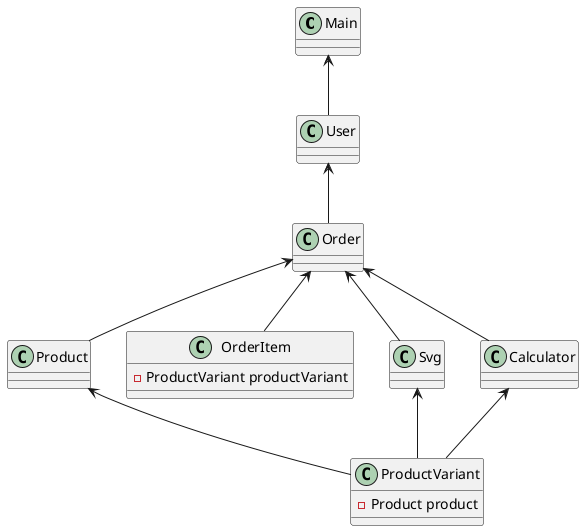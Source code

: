 @startuml
'https://plantuml.com/class-diagram
' Domain Model

class Main {
}

class User {

}

class Order {
}

class Product {
}

class ProductVariant {
- Product product
}

class OrderItem {
- ProductVariant productVariant
}

class Svg {
}
class Calculator{
}


Main <-- User
User <-- Order
Product <-- ProductVariant
Order <-- Product
Order <-- OrderItem
Svg <-- ProductVariant
Order <-- Calculator
Order <-- Svg
Calculator <-- ProductVariant

@enduml